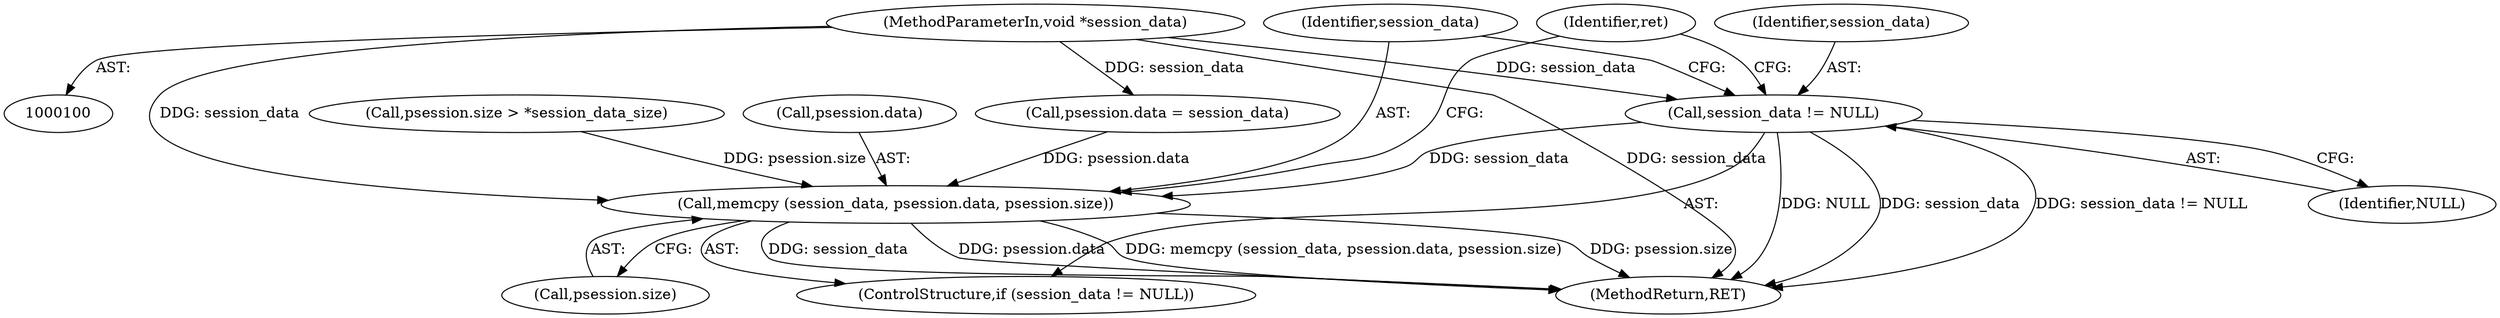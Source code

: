 digraph "0_savannah_190cef6eed37d0e73a73c1e205eb31d45ab60a3c@pointer" {
"1000155" [label="(Call,session_data != NULL)"];
"1000102" [label="(MethodParameterIn,void *session_data)"];
"1000158" [label="(Call,memcpy (session_data, psession.data, psession.size))"];
"1000155" [label="(Call,session_data != NULL)"];
"1000154" [label="(ControlStructure,if (session_data != NULL))"];
"1000156" [label="(Identifier,session_data)"];
"1000102" [label="(MethodParameterIn,void *session_data)"];
"1000158" [label="(Call,memcpy (session_data, psession.data, psession.size))"];
"1000143" [label="(Call,psession.size > *session_data_size)"];
"1000160" [label="(Call,psession.data)"];
"1000159" [label="(Identifier,session_data)"];
"1000167" [label="(Identifier,ret)"];
"1000157" [label="(Identifier,NULL)"];
"1000175" [label="(MethodReturn,RET)"];
"1000117" [label="(Call,psession.data = session_data)"];
"1000163" [label="(Call,psession.size)"];
"1000155" -> "1000154"  [label="AST: "];
"1000155" -> "1000157"  [label="CFG: "];
"1000156" -> "1000155"  [label="AST: "];
"1000157" -> "1000155"  [label="AST: "];
"1000159" -> "1000155"  [label="CFG: "];
"1000167" -> "1000155"  [label="CFG: "];
"1000155" -> "1000175"  [label="DDG: NULL"];
"1000155" -> "1000175"  [label="DDG: session_data"];
"1000155" -> "1000175"  [label="DDG: session_data != NULL"];
"1000102" -> "1000155"  [label="DDG: session_data"];
"1000155" -> "1000158"  [label="DDG: session_data"];
"1000102" -> "1000100"  [label="AST: "];
"1000102" -> "1000175"  [label="DDG: session_data"];
"1000102" -> "1000117"  [label="DDG: session_data"];
"1000102" -> "1000158"  [label="DDG: session_data"];
"1000158" -> "1000154"  [label="AST: "];
"1000158" -> "1000163"  [label="CFG: "];
"1000159" -> "1000158"  [label="AST: "];
"1000160" -> "1000158"  [label="AST: "];
"1000163" -> "1000158"  [label="AST: "];
"1000167" -> "1000158"  [label="CFG: "];
"1000158" -> "1000175"  [label="DDG: psession.size"];
"1000158" -> "1000175"  [label="DDG: session_data"];
"1000158" -> "1000175"  [label="DDG: psession.data"];
"1000158" -> "1000175"  [label="DDG: memcpy (session_data, psession.data, psession.size)"];
"1000117" -> "1000158"  [label="DDG: psession.data"];
"1000143" -> "1000158"  [label="DDG: psession.size"];
}

